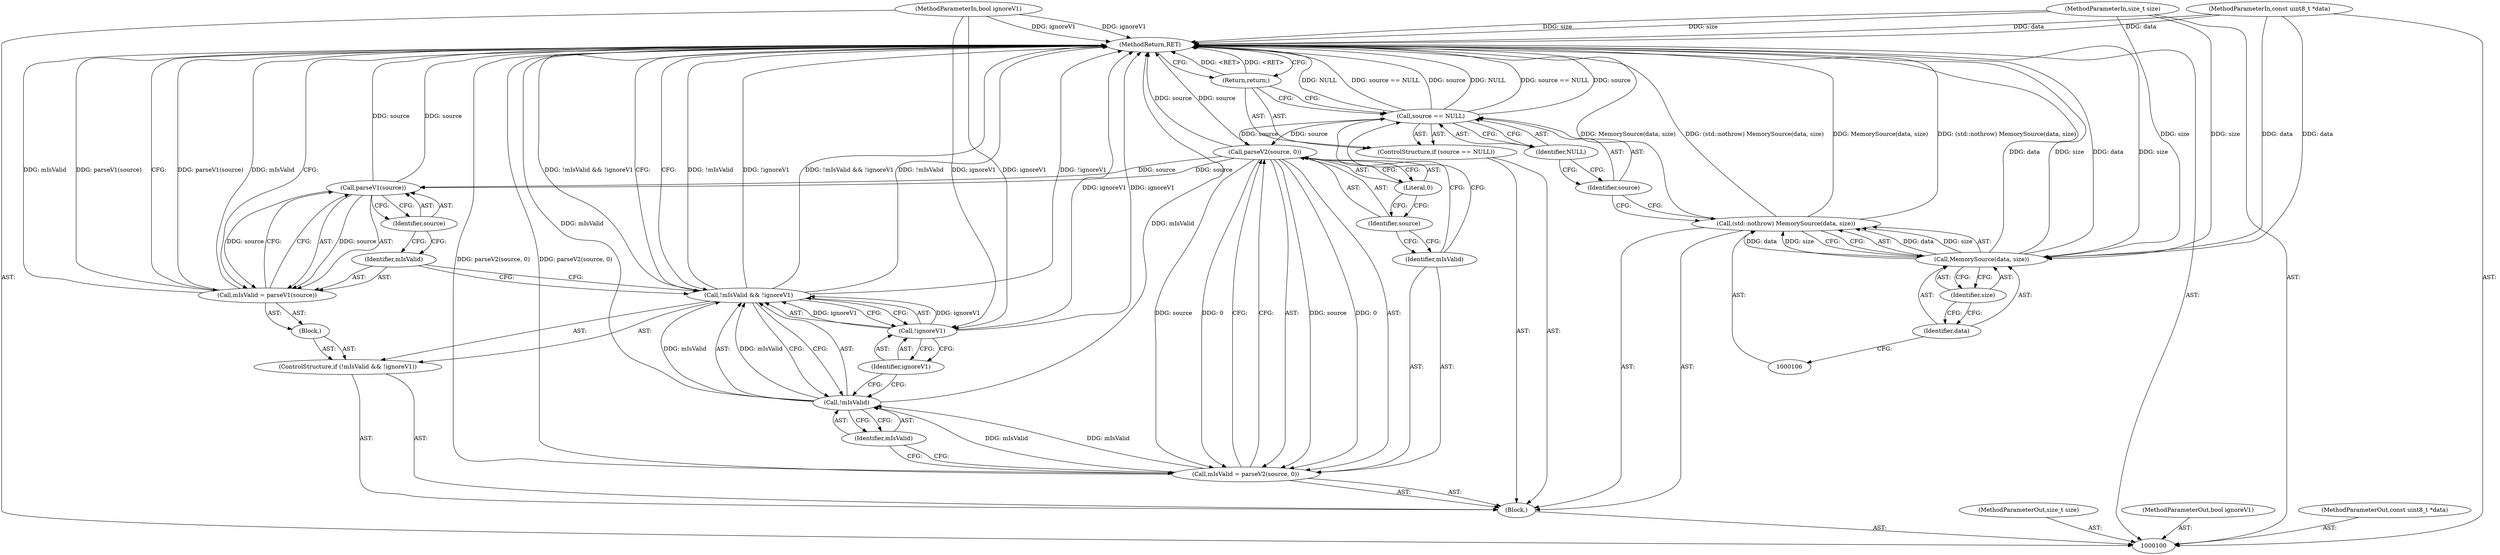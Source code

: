 digraph "0_Android_6d0249be2275fd4086783f259f4e2c54722a7c55" {
"1000131" [label="(MethodReturn,RET)"];
"1000102" [label="(MethodParameterIn,size_t size)"];
"1000178" [label="(MethodParameterOut,size_t size)"];
"1000103" [label="(MethodParameterIn,bool ignoreV1)"];
"1000179" [label="(MethodParameterOut,bool ignoreV1)"];
"1000101" [label="(MethodParameterIn,const uint8_t *data)"];
"1000177" [label="(MethodParameterOut,const uint8_t *data)"];
"1000113" [label="(Identifier,NULL)"];
"1000110" [label="(ControlStructure,if (source == NULL))"];
"1000111" [label="(Call,source == NULL)"];
"1000112" [label="(Identifier,source)"];
"1000114" [label="(Return,return;)"];
"1000117" [label="(Call,parseV2(source, 0))"];
"1000118" [label="(Identifier,source)"];
"1000119" [label="(Literal,0)"];
"1000115" [label="(Call,mIsValid = parseV2(source, 0))"];
"1000116" [label="(Identifier,mIsValid)"];
"1000120" [label="(ControlStructure,if (!mIsValid && !ignoreV1))"];
"1000124" [label="(Call,!ignoreV1)"];
"1000125" [label="(Identifier,ignoreV1)"];
"1000126" [label="(Block,)"];
"1000121" [label="(Call,!mIsValid && !ignoreV1)"];
"1000122" [label="(Call,!mIsValid)"];
"1000123" [label="(Identifier,mIsValid)"];
"1000129" [label="(Call,parseV1(source))"];
"1000130" [label="(Identifier,source)"];
"1000127" [label="(Call,mIsValid = parseV1(source))"];
"1000128" [label="(Identifier,mIsValid)"];
"1000104" [label="(Block,)"];
"1000105" [label="(Call,(std::nothrow) MemorySource(data, size))"];
"1000107" [label="(Call,MemorySource(data, size))"];
"1000108" [label="(Identifier,data)"];
"1000109" [label="(Identifier,size)"];
"1000131" -> "1000100"  [label="AST: "];
"1000131" -> "1000114"  [label="CFG: "];
"1000131" -> "1000127"  [label="CFG: "];
"1000131" -> "1000121"  [label="CFG: "];
"1000115" -> "1000131"  [label="DDG: parseV2(source, 0)"];
"1000129" -> "1000131"  [label="DDG: source"];
"1000124" -> "1000131"  [label="DDG: ignoreV1"];
"1000107" -> "1000131"  [label="DDG: data"];
"1000107" -> "1000131"  [label="DDG: size"];
"1000105" -> "1000131"  [label="DDG: MemorySource(data, size)"];
"1000105" -> "1000131"  [label="DDG: (std::nothrow) MemorySource(data, size)"];
"1000122" -> "1000131"  [label="DDG: mIsValid"];
"1000117" -> "1000131"  [label="DDG: source"];
"1000121" -> "1000131"  [label="DDG: !mIsValid"];
"1000121" -> "1000131"  [label="DDG: !ignoreV1"];
"1000121" -> "1000131"  [label="DDG: !mIsValid && !ignoreV1"];
"1000127" -> "1000131"  [label="DDG: mIsValid"];
"1000127" -> "1000131"  [label="DDG: parseV1(source)"];
"1000111" -> "1000131"  [label="DDG: source == NULL"];
"1000111" -> "1000131"  [label="DDG: source"];
"1000111" -> "1000131"  [label="DDG: NULL"];
"1000103" -> "1000131"  [label="DDG: ignoreV1"];
"1000102" -> "1000131"  [label="DDG: size"];
"1000101" -> "1000131"  [label="DDG: data"];
"1000114" -> "1000131"  [label="DDG: <RET>"];
"1000102" -> "1000100"  [label="AST: "];
"1000102" -> "1000131"  [label="DDG: size"];
"1000102" -> "1000107"  [label="DDG: size"];
"1000178" -> "1000100"  [label="AST: "];
"1000103" -> "1000100"  [label="AST: "];
"1000103" -> "1000131"  [label="DDG: ignoreV1"];
"1000103" -> "1000124"  [label="DDG: ignoreV1"];
"1000179" -> "1000100"  [label="AST: "];
"1000101" -> "1000100"  [label="AST: "];
"1000101" -> "1000131"  [label="DDG: data"];
"1000101" -> "1000107"  [label="DDG: data"];
"1000177" -> "1000100"  [label="AST: "];
"1000113" -> "1000111"  [label="AST: "];
"1000113" -> "1000112"  [label="CFG: "];
"1000111" -> "1000113"  [label="CFG: "];
"1000110" -> "1000104"  [label="AST: "];
"1000111" -> "1000110"  [label="AST: "];
"1000114" -> "1000110"  [label="AST: "];
"1000111" -> "1000110"  [label="AST: "];
"1000111" -> "1000113"  [label="CFG: "];
"1000112" -> "1000111"  [label="AST: "];
"1000113" -> "1000111"  [label="AST: "];
"1000114" -> "1000111"  [label="CFG: "];
"1000116" -> "1000111"  [label="CFG: "];
"1000111" -> "1000131"  [label="DDG: source == NULL"];
"1000111" -> "1000131"  [label="DDG: source"];
"1000111" -> "1000131"  [label="DDG: NULL"];
"1000111" -> "1000117"  [label="DDG: source"];
"1000112" -> "1000111"  [label="AST: "];
"1000112" -> "1000105"  [label="CFG: "];
"1000113" -> "1000112"  [label="CFG: "];
"1000114" -> "1000110"  [label="AST: "];
"1000114" -> "1000111"  [label="CFG: "];
"1000131" -> "1000114"  [label="CFG: "];
"1000114" -> "1000131"  [label="DDG: <RET>"];
"1000117" -> "1000115"  [label="AST: "];
"1000117" -> "1000119"  [label="CFG: "];
"1000118" -> "1000117"  [label="AST: "];
"1000119" -> "1000117"  [label="AST: "];
"1000115" -> "1000117"  [label="CFG: "];
"1000117" -> "1000131"  [label="DDG: source"];
"1000117" -> "1000115"  [label="DDG: source"];
"1000117" -> "1000115"  [label="DDG: 0"];
"1000111" -> "1000117"  [label="DDG: source"];
"1000117" -> "1000129"  [label="DDG: source"];
"1000118" -> "1000117"  [label="AST: "];
"1000118" -> "1000116"  [label="CFG: "];
"1000119" -> "1000118"  [label="CFG: "];
"1000119" -> "1000117"  [label="AST: "];
"1000119" -> "1000118"  [label="CFG: "];
"1000117" -> "1000119"  [label="CFG: "];
"1000115" -> "1000104"  [label="AST: "];
"1000115" -> "1000117"  [label="CFG: "];
"1000116" -> "1000115"  [label="AST: "];
"1000117" -> "1000115"  [label="AST: "];
"1000123" -> "1000115"  [label="CFG: "];
"1000115" -> "1000131"  [label="DDG: parseV2(source, 0)"];
"1000117" -> "1000115"  [label="DDG: source"];
"1000117" -> "1000115"  [label="DDG: 0"];
"1000115" -> "1000122"  [label="DDG: mIsValid"];
"1000116" -> "1000115"  [label="AST: "];
"1000116" -> "1000111"  [label="CFG: "];
"1000118" -> "1000116"  [label="CFG: "];
"1000120" -> "1000104"  [label="AST: "];
"1000121" -> "1000120"  [label="AST: "];
"1000126" -> "1000120"  [label="AST: "];
"1000124" -> "1000121"  [label="AST: "];
"1000124" -> "1000125"  [label="CFG: "];
"1000125" -> "1000124"  [label="AST: "];
"1000121" -> "1000124"  [label="CFG: "];
"1000124" -> "1000131"  [label="DDG: ignoreV1"];
"1000124" -> "1000121"  [label="DDG: ignoreV1"];
"1000103" -> "1000124"  [label="DDG: ignoreV1"];
"1000125" -> "1000124"  [label="AST: "];
"1000125" -> "1000122"  [label="CFG: "];
"1000124" -> "1000125"  [label="CFG: "];
"1000126" -> "1000120"  [label="AST: "];
"1000127" -> "1000126"  [label="AST: "];
"1000121" -> "1000120"  [label="AST: "];
"1000121" -> "1000122"  [label="CFG: "];
"1000121" -> "1000124"  [label="CFG: "];
"1000122" -> "1000121"  [label="AST: "];
"1000124" -> "1000121"  [label="AST: "];
"1000128" -> "1000121"  [label="CFG: "];
"1000131" -> "1000121"  [label="CFG: "];
"1000121" -> "1000131"  [label="DDG: !mIsValid"];
"1000121" -> "1000131"  [label="DDG: !ignoreV1"];
"1000121" -> "1000131"  [label="DDG: !mIsValid && !ignoreV1"];
"1000122" -> "1000121"  [label="DDG: mIsValid"];
"1000124" -> "1000121"  [label="DDG: ignoreV1"];
"1000122" -> "1000121"  [label="AST: "];
"1000122" -> "1000123"  [label="CFG: "];
"1000123" -> "1000122"  [label="AST: "];
"1000125" -> "1000122"  [label="CFG: "];
"1000121" -> "1000122"  [label="CFG: "];
"1000122" -> "1000131"  [label="DDG: mIsValid"];
"1000122" -> "1000121"  [label="DDG: mIsValid"];
"1000115" -> "1000122"  [label="DDG: mIsValid"];
"1000123" -> "1000122"  [label="AST: "];
"1000123" -> "1000115"  [label="CFG: "];
"1000122" -> "1000123"  [label="CFG: "];
"1000129" -> "1000127"  [label="AST: "];
"1000129" -> "1000130"  [label="CFG: "];
"1000130" -> "1000129"  [label="AST: "];
"1000127" -> "1000129"  [label="CFG: "];
"1000129" -> "1000131"  [label="DDG: source"];
"1000129" -> "1000127"  [label="DDG: source"];
"1000117" -> "1000129"  [label="DDG: source"];
"1000130" -> "1000129"  [label="AST: "];
"1000130" -> "1000128"  [label="CFG: "];
"1000129" -> "1000130"  [label="CFG: "];
"1000127" -> "1000126"  [label="AST: "];
"1000127" -> "1000129"  [label="CFG: "];
"1000128" -> "1000127"  [label="AST: "];
"1000129" -> "1000127"  [label="AST: "];
"1000131" -> "1000127"  [label="CFG: "];
"1000127" -> "1000131"  [label="DDG: mIsValid"];
"1000127" -> "1000131"  [label="DDG: parseV1(source)"];
"1000129" -> "1000127"  [label="DDG: source"];
"1000128" -> "1000127"  [label="AST: "];
"1000128" -> "1000121"  [label="CFG: "];
"1000130" -> "1000128"  [label="CFG: "];
"1000104" -> "1000100"  [label="AST: "];
"1000105" -> "1000104"  [label="AST: "];
"1000110" -> "1000104"  [label="AST: "];
"1000115" -> "1000104"  [label="AST: "];
"1000120" -> "1000104"  [label="AST: "];
"1000105" -> "1000104"  [label="AST: "];
"1000105" -> "1000107"  [label="CFG: "];
"1000106" -> "1000105"  [label="AST: "];
"1000107" -> "1000105"  [label="AST: "];
"1000112" -> "1000105"  [label="CFG: "];
"1000105" -> "1000131"  [label="DDG: MemorySource(data, size)"];
"1000105" -> "1000131"  [label="DDG: (std::nothrow) MemorySource(data, size)"];
"1000107" -> "1000105"  [label="DDG: data"];
"1000107" -> "1000105"  [label="DDG: size"];
"1000107" -> "1000105"  [label="AST: "];
"1000107" -> "1000109"  [label="CFG: "];
"1000108" -> "1000107"  [label="AST: "];
"1000109" -> "1000107"  [label="AST: "];
"1000105" -> "1000107"  [label="CFG: "];
"1000107" -> "1000131"  [label="DDG: data"];
"1000107" -> "1000131"  [label="DDG: size"];
"1000107" -> "1000105"  [label="DDG: data"];
"1000107" -> "1000105"  [label="DDG: size"];
"1000101" -> "1000107"  [label="DDG: data"];
"1000102" -> "1000107"  [label="DDG: size"];
"1000108" -> "1000107"  [label="AST: "];
"1000108" -> "1000106"  [label="CFG: "];
"1000109" -> "1000108"  [label="CFG: "];
"1000109" -> "1000107"  [label="AST: "];
"1000109" -> "1000108"  [label="CFG: "];
"1000107" -> "1000109"  [label="CFG: "];
}
